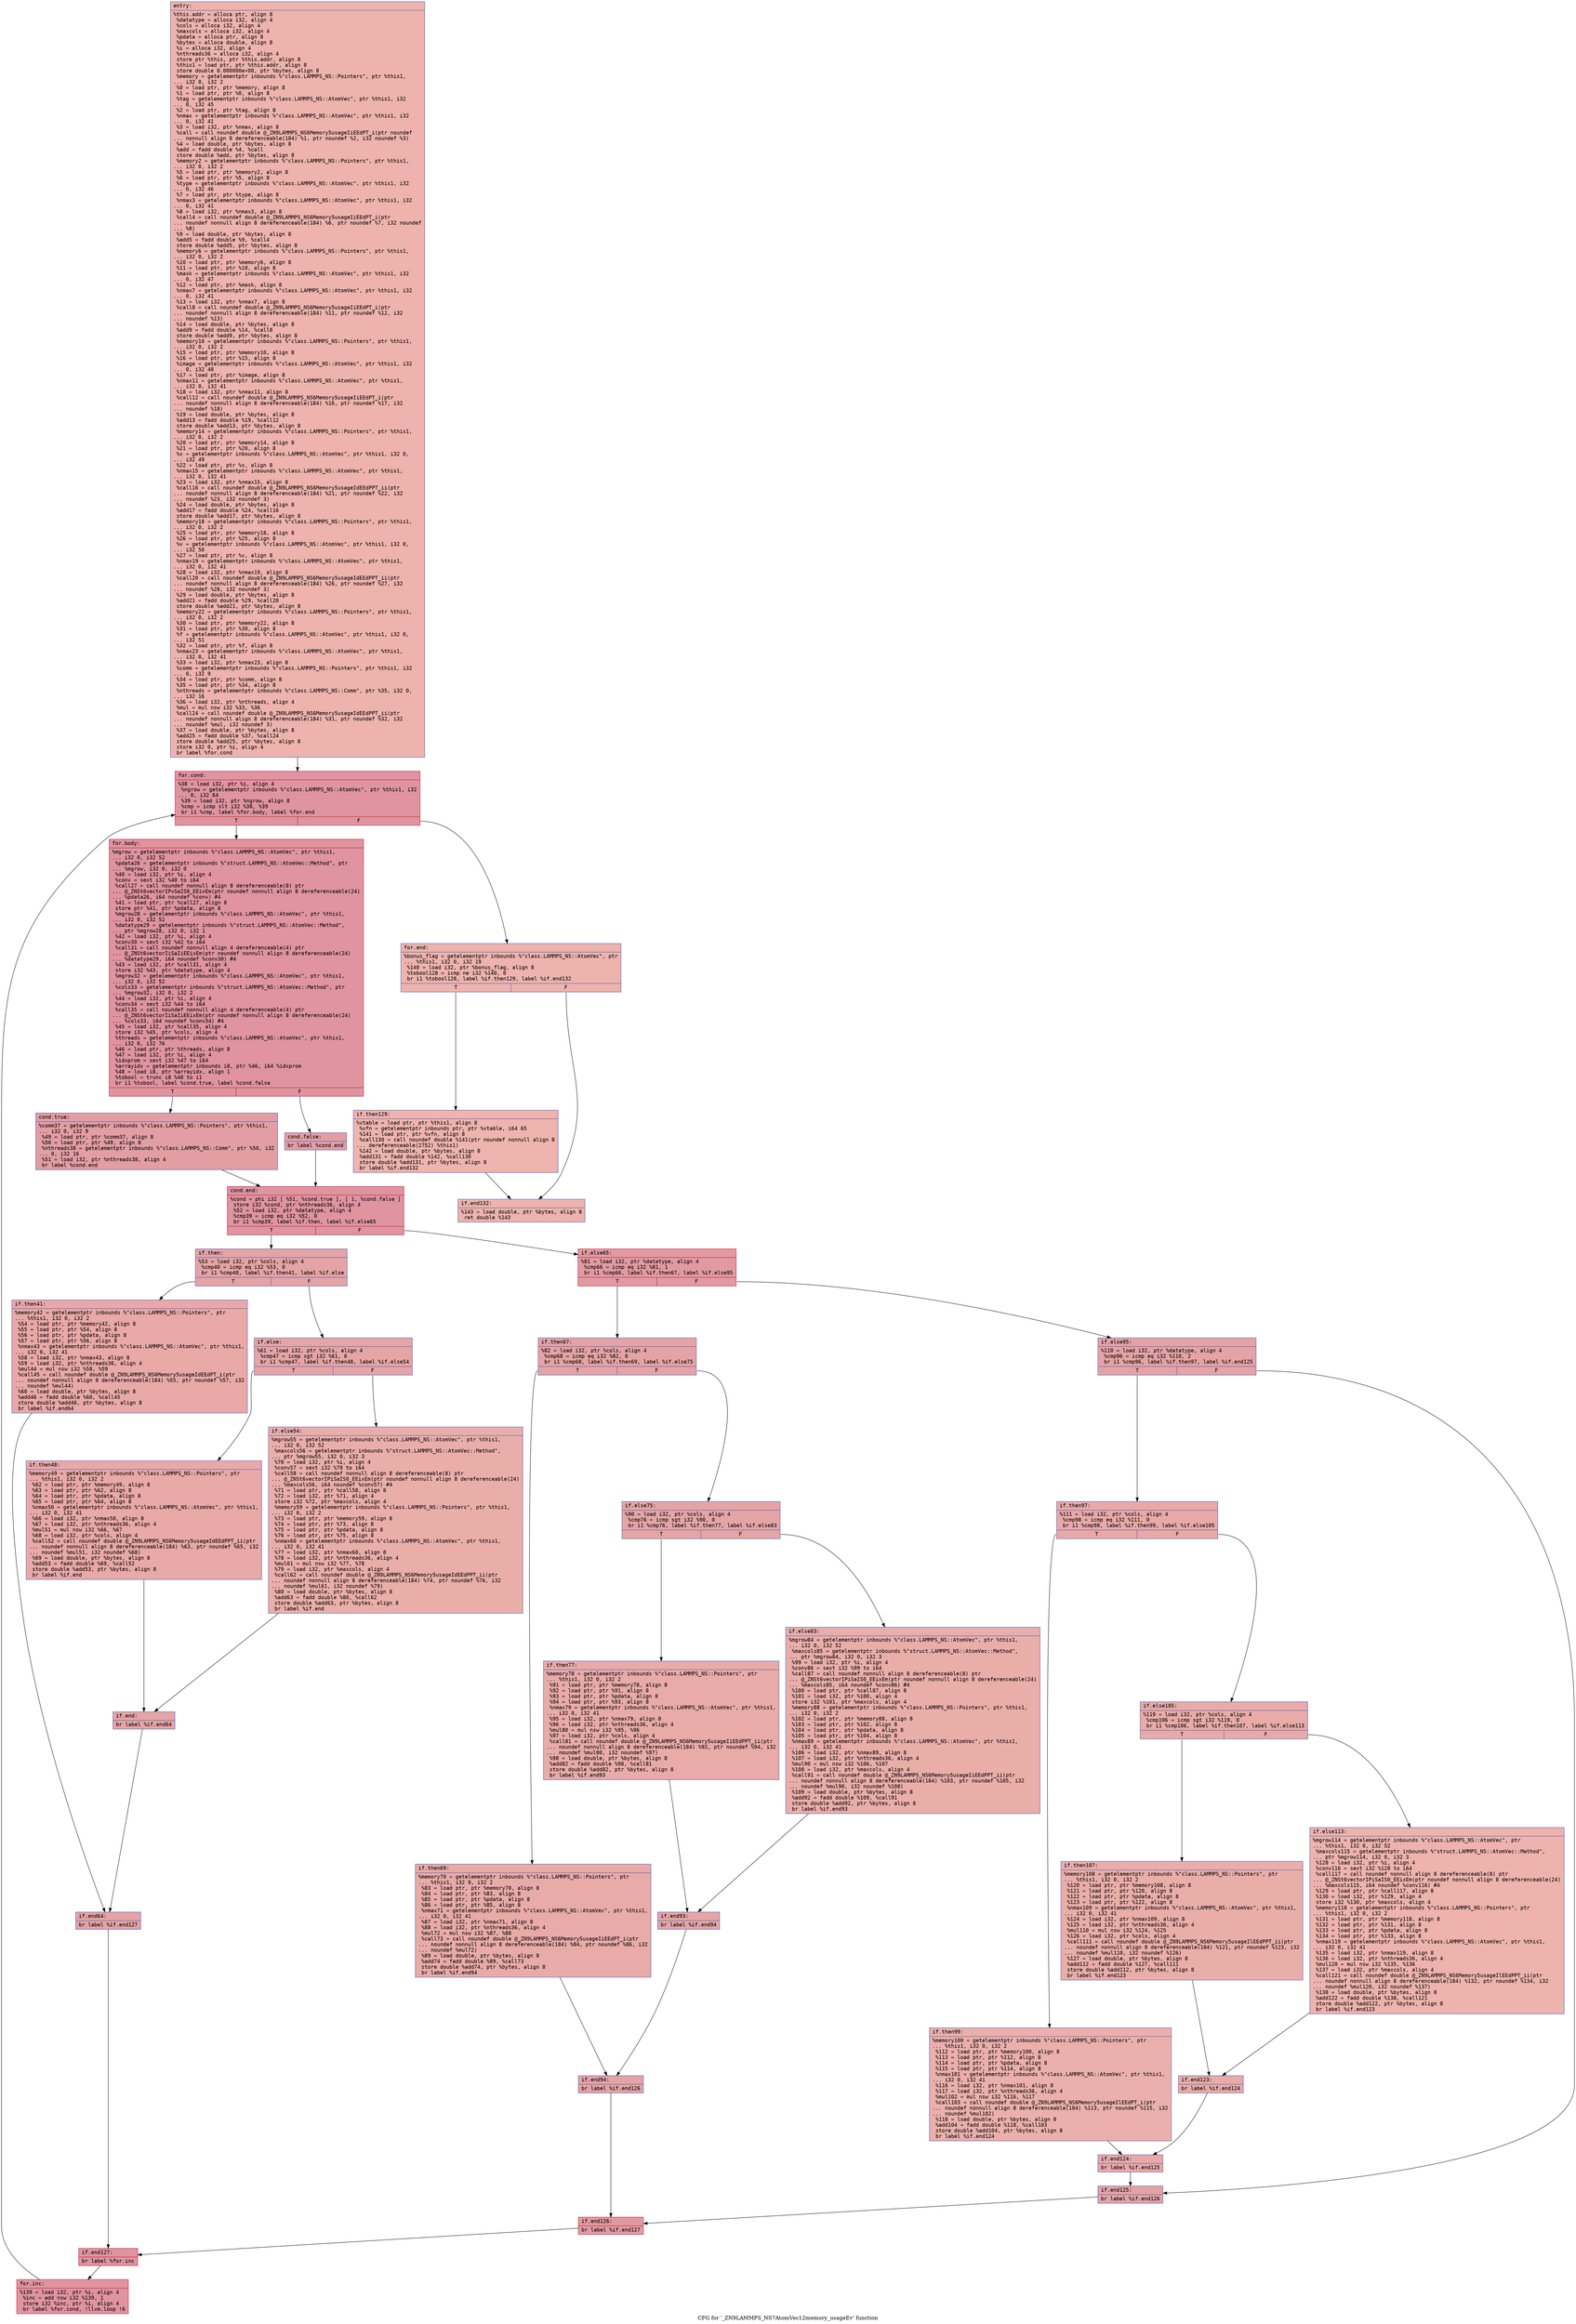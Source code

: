 digraph "CFG for '_ZN9LAMMPS_NS7AtomVec12memory_usageEv' function" {
	label="CFG for '_ZN9LAMMPS_NS7AtomVec12memory_usageEv' function";

	Node0x56285ac01460 [shape=record,color="#3d50c3ff", style=filled, fillcolor="#d6524470" fontname="Courier",label="{entry:\l|  %this.addr = alloca ptr, align 8\l  %datatype = alloca i32, align 4\l  %cols = alloca i32, align 4\l  %maxcols = alloca i32, align 4\l  %pdata = alloca ptr, align 8\l  %bytes = alloca double, align 8\l  %i = alloca i32, align 4\l  %nthreads36 = alloca i32, align 4\l  store ptr %this, ptr %this.addr, align 8\l  %this1 = load ptr, ptr %this.addr, align 8\l  store double 0.000000e+00, ptr %bytes, align 8\l  %memory = getelementptr inbounds %\"class.LAMMPS_NS::Pointers\", ptr %this1,\l... i32 0, i32 2\l  %0 = load ptr, ptr %memory, align 8\l  %1 = load ptr, ptr %0, align 8\l  %tag = getelementptr inbounds %\"class.LAMMPS_NS::AtomVec\", ptr %this1, i32\l... 0, i32 45\l  %2 = load ptr, ptr %tag, align 8\l  %nmax = getelementptr inbounds %\"class.LAMMPS_NS::AtomVec\", ptr %this1, i32\l... 0, i32 41\l  %3 = load i32, ptr %nmax, align 8\l  %call = call noundef double @_ZN9LAMMPS_NS6Memory5usageIiEEdPT_i(ptr noundef\l... nonnull align 8 dereferenceable(184) %1, ptr noundef %2, i32 noundef %3)\l  %4 = load double, ptr %bytes, align 8\l  %add = fadd double %4, %call\l  store double %add, ptr %bytes, align 8\l  %memory2 = getelementptr inbounds %\"class.LAMMPS_NS::Pointers\", ptr %this1,\l... i32 0, i32 2\l  %5 = load ptr, ptr %memory2, align 8\l  %6 = load ptr, ptr %5, align 8\l  %type = getelementptr inbounds %\"class.LAMMPS_NS::AtomVec\", ptr %this1, i32\l... 0, i32 46\l  %7 = load ptr, ptr %type, align 8\l  %nmax3 = getelementptr inbounds %\"class.LAMMPS_NS::AtomVec\", ptr %this1, i32\l... 0, i32 41\l  %8 = load i32, ptr %nmax3, align 8\l  %call4 = call noundef double @_ZN9LAMMPS_NS6Memory5usageIiEEdPT_i(ptr\l... noundef nonnull align 8 dereferenceable(184) %6, ptr noundef %7, i32 noundef\l... %8)\l  %9 = load double, ptr %bytes, align 8\l  %add5 = fadd double %9, %call4\l  store double %add5, ptr %bytes, align 8\l  %memory6 = getelementptr inbounds %\"class.LAMMPS_NS::Pointers\", ptr %this1,\l... i32 0, i32 2\l  %10 = load ptr, ptr %memory6, align 8\l  %11 = load ptr, ptr %10, align 8\l  %mask = getelementptr inbounds %\"class.LAMMPS_NS::AtomVec\", ptr %this1, i32\l... 0, i32 47\l  %12 = load ptr, ptr %mask, align 8\l  %nmax7 = getelementptr inbounds %\"class.LAMMPS_NS::AtomVec\", ptr %this1, i32\l... 0, i32 41\l  %13 = load i32, ptr %nmax7, align 8\l  %call8 = call noundef double @_ZN9LAMMPS_NS6Memory5usageIiEEdPT_i(ptr\l... noundef nonnull align 8 dereferenceable(184) %11, ptr noundef %12, i32\l... noundef %13)\l  %14 = load double, ptr %bytes, align 8\l  %add9 = fadd double %14, %call8\l  store double %add9, ptr %bytes, align 8\l  %memory10 = getelementptr inbounds %\"class.LAMMPS_NS::Pointers\", ptr %this1,\l... i32 0, i32 2\l  %15 = load ptr, ptr %memory10, align 8\l  %16 = load ptr, ptr %15, align 8\l  %image = getelementptr inbounds %\"class.LAMMPS_NS::AtomVec\", ptr %this1, i32\l... 0, i32 48\l  %17 = load ptr, ptr %image, align 8\l  %nmax11 = getelementptr inbounds %\"class.LAMMPS_NS::AtomVec\", ptr %this1,\l... i32 0, i32 41\l  %18 = load i32, ptr %nmax11, align 8\l  %call12 = call noundef double @_ZN9LAMMPS_NS6Memory5usageIiEEdPT_i(ptr\l... noundef nonnull align 8 dereferenceable(184) %16, ptr noundef %17, i32\l... noundef %18)\l  %19 = load double, ptr %bytes, align 8\l  %add13 = fadd double %19, %call12\l  store double %add13, ptr %bytes, align 8\l  %memory14 = getelementptr inbounds %\"class.LAMMPS_NS::Pointers\", ptr %this1,\l... i32 0, i32 2\l  %20 = load ptr, ptr %memory14, align 8\l  %21 = load ptr, ptr %20, align 8\l  %x = getelementptr inbounds %\"class.LAMMPS_NS::AtomVec\", ptr %this1, i32 0,\l... i32 49\l  %22 = load ptr, ptr %x, align 8\l  %nmax15 = getelementptr inbounds %\"class.LAMMPS_NS::AtomVec\", ptr %this1,\l... i32 0, i32 41\l  %23 = load i32, ptr %nmax15, align 8\l  %call16 = call noundef double @_ZN9LAMMPS_NS6Memory5usageIdEEdPPT_ii(ptr\l... noundef nonnull align 8 dereferenceable(184) %21, ptr noundef %22, i32\l... noundef %23, i32 noundef 3)\l  %24 = load double, ptr %bytes, align 8\l  %add17 = fadd double %24, %call16\l  store double %add17, ptr %bytes, align 8\l  %memory18 = getelementptr inbounds %\"class.LAMMPS_NS::Pointers\", ptr %this1,\l... i32 0, i32 2\l  %25 = load ptr, ptr %memory18, align 8\l  %26 = load ptr, ptr %25, align 8\l  %v = getelementptr inbounds %\"class.LAMMPS_NS::AtomVec\", ptr %this1, i32 0,\l... i32 50\l  %27 = load ptr, ptr %v, align 8\l  %nmax19 = getelementptr inbounds %\"class.LAMMPS_NS::AtomVec\", ptr %this1,\l... i32 0, i32 41\l  %28 = load i32, ptr %nmax19, align 8\l  %call20 = call noundef double @_ZN9LAMMPS_NS6Memory5usageIdEEdPPT_ii(ptr\l... noundef nonnull align 8 dereferenceable(184) %26, ptr noundef %27, i32\l... noundef %28, i32 noundef 3)\l  %29 = load double, ptr %bytes, align 8\l  %add21 = fadd double %29, %call20\l  store double %add21, ptr %bytes, align 8\l  %memory22 = getelementptr inbounds %\"class.LAMMPS_NS::Pointers\", ptr %this1,\l... i32 0, i32 2\l  %30 = load ptr, ptr %memory22, align 8\l  %31 = load ptr, ptr %30, align 8\l  %f = getelementptr inbounds %\"class.LAMMPS_NS::AtomVec\", ptr %this1, i32 0,\l... i32 51\l  %32 = load ptr, ptr %f, align 8\l  %nmax23 = getelementptr inbounds %\"class.LAMMPS_NS::AtomVec\", ptr %this1,\l... i32 0, i32 41\l  %33 = load i32, ptr %nmax23, align 8\l  %comm = getelementptr inbounds %\"class.LAMMPS_NS::Pointers\", ptr %this1, i32\l... 0, i32 9\l  %34 = load ptr, ptr %comm, align 8\l  %35 = load ptr, ptr %34, align 8\l  %nthreads = getelementptr inbounds %\"class.LAMMPS_NS::Comm\", ptr %35, i32 0,\l... i32 16\l  %36 = load i32, ptr %nthreads, align 4\l  %mul = mul nsw i32 %33, %36\l  %call24 = call noundef double @_ZN9LAMMPS_NS6Memory5usageIdEEdPPT_ii(ptr\l... noundef nonnull align 8 dereferenceable(184) %31, ptr noundef %32, i32\l... noundef %mul, i32 noundef 3)\l  %37 = load double, ptr %bytes, align 8\l  %add25 = fadd double %37, %call24\l  store double %add25, ptr %bytes, align 8\l  store i32 0, ptr %i, align 4\l  br label %for.cond\l}"];
	Node0x56285ac01460 -> Node0x56285ac05870[tooltip="entry -> for.cond\nProbability 100.00%" ];
	Node0x56285ac05870 [shape=record,color="#b70d28ff", style=filled, fillcolor="#b70d2870" fontname="Courier",label="{for.cond:\l|  %38 = load i32, ptr %i, align 4\l  %ngrow = getelementptr inbounds %\"class.LAMMPS_NS::AtomVec\", ptr %this1, i32\l... 0, i32 64\l  %39 = load i32, ptr %ngrow, align 8\l  %cmp = icmp slt i32 %38, %39\l  br i1 %cmp, label %for.body, label %for.end\l|{<s0>T|<s1>F}}"];
	Node0x56285ac05870:s0 -> Node0x56285ac08560[tooltip="for.cond -> for.body\nProbability 96.88%" ];
	Node0x56285ac05870:s1 -> Node0x56285ac085b0[tooltip="for.cond -> for.end\nProbability 3.12%" ];
	Node0x56285ac08560 [shape=record,color="#b70d28ff", style=filled, fillcolor="#b70d2870" fontname="Courier",label="{for.body:\l|  %mgrow = getelementptr inbounds %\"class.LAMMPS_NS::AtomVec\", ptr %this1,\l... i32 0, i32 52\l  %pdata26 = getelementptr inbounds %\"struct.LAMMPS_NS::AtomVec::Method\", ptr\l... %mgrow, i32 0, i32 0\l  %40 = load i32, ptr %i, align 4\l  %conv = sext i32 %40 to i64\l  %call27 = call noundef nonnull align 8 dereferenceable(8) ptr\l... @_ZNSt6vectorIPvSaIS0_EEixEm(ptr noundef nonnull align 8 dereferenceable(24)\l... %pdata26, i64 noundef %conv) #4\l  %41 = load ptr, ptr %call27, align 8\l  store ptr %41, ptr %pdata, align 8\l  %mgrow28 = getelementptr inbounds %\"class.LAMMPS_NS::AtomVec\", ptr %this1,\l... i32 0, i32 52\l  %datatype29 = getelementptr inbounds %\"struct.LAMMPS_NS::AtomVec::Method\",\l... ptr %mgrow28, i32 0, i32 1\l  %42 = load i32, ptr %i, align 4\l  %conv30 = sext i32 %42 to i64\l  %call31 = call noundef nonnull align 4 dereferenceable(4) ptr\l... @_ZNSt6vectorIiSaIiEEixEm(ptr noundef nonnull align 8 dereferenceable(24)\l... %datatype29, i64 noundef %conv30) #4\l  %43 = load i32, ptr %call31, align 4\l  store i32 %43, ptr %datatype, align 4\l  %mgrow32 = getelementptr inbounds %\"class.LAMMPS_NS::AtomVec\", ptr %this1,\l... i32 0, i32 52\l  %cols33 = getelementptr inbounds %\"struct.LAMMPS_NS::AtomVec::Method\", ptr\l... %mgrow32, i32 0, i32 2\l  %44 = load i32, ptr %i, align 4\l  %conv34 = sext i32 %44 to i64\l  %call35 = call noundef nonnull align 4 dereferenceable(4) ptr\l... @_ZNSt6vectorIiSaIiEEixEm(ptr noundef nonnull align 8 dereferenceable(24)\l... %cols33, i64 noundef %conv34) #4\l  %45 = load i32, ptr %call35, align 4\l  store i32 %45, ptr %cols, align 4\l  %threads = getelementptr inbounds %\"class.LAMMPS_NS::AtomVec\", ptr %this1,\l... i32 0, i32 76\l  %46 = load ptr, ptr %threads, align 8\l  %47 = load i32, ptr %i, align 4\l  %idxprom = sext i32 %47 to i64\l  %arrayidx = getelementptr inbounds i8, ptr %46, i64 %idxprom\l  %48 = load i8, ptr %arrayidx, align 1\l  %tobool = trunc i8 %48 to i1\l  br i1 %tobool, label %cond.true, label %cond.false\l|{<s0>T|<s1>F}}"];
	Node0x56285ac08560:s0 -> Node0x56285ac0a330[tooltip="for.body -> cond.true\nProbability 50.00%" ];
	Node0x56285ac08560:s1 -> Node0x56285ac0a380[tooltip="for.body -> cond.false\nProbability 50.00%" ];
	Node0x56285ac0a330 [shape=record,color="#3d50c3ff", style=filled, fillcolor="#be242e70" fontname="Courier",label="{cond.true:\l|  %comm37 = getelementptr inbounds %\"class.LAMMPS_NS::Pointers\", ptr %this1,\l... i32 0, i32 9\l  %49 = load ptr, ptr %comm37, align 8\l  %50 = load ptr, ptr %49, align 8\l  %nthreads38 = getelementptr inbounds %\"class.LAMMPS_NS::Comm\", ptr %50, i32\l... 0, i32 16\l  %51 = load i32, ptr %nthreads38, align 4\l  br label %cond.end\l}"];
	Node0x56285ac0a330 -> Node0x56285ac0a800[tooltip="cond.true -> cond.end\nProbability 100.00%" ];
	Node0x56285ac0a380 [shape=record,color="#3d50c3ff", style=filled, fillcolor="#be242e70" fontname="Courier",label="{cond.false:\l|  br label %cond.end\l}"];
	Node0x56285ac0a380 -> Node0x56285ac0a800[tooltip="cond.false -> cond.end\nProbability 100.00%" ];
	Node0x56285ac0a800 [shape=record,color="#b70d28ff", style=filled, fillcolor="#b70d2870" fontname="Courier",label="{cond.end:\l|  %cond = phi i32 [ %51, %cond.true ], [ 1, %cond.false ]\l  store i32 %cond, ptr %nthreads36, align 4\l  %52 = load i32, ptr %datatype, align 4\l  %cmp39 = icmp eq i32 %52, 0\l  br i1 %cmp39, label %if.then, label %if.else65\l|{<s0>T|<s1>F}}"];
	Node0x56285ac0a800:s0 -> Node0x56285ac0ab50[tooltip="cond.end -> if.then\nProbability 37.50%" ];
	Node0x56285ac0a800:s1 -> Node0x56285ac0abc0[tooltip="cond.end -> if.else65\nProbability 62.50%" ];
	Node0x56285ac0ab50 [shape=record,color="#3d50c3ff", style=filled, fillcolor="#c32e3170" fontname="Courier",label="{if.then:\l|  %53 = load i32, ptr %cols, align 4\l  %cmp40 = icmp eq i32 %53, 0\l  br i1 %cmp40, label %if.then41, label %if.else\l|{<s0>T|<s1>F}}"];
	Node0x56285ac0ab50:s0 -> Node0x56285ac0ae80[tooltip="if.then -> if.then41\nProbability 37.50%" ];
	Node0x56285ac0ab50:s1 -> Node0x56285ac0af00[tooltip="if.then -> if.else\nProbability 62.50%" ];
	Node0x56285ac0ae80 [shape=record,color="#3d50c3ff", style=filled, fillcolor="#ca3b3770" fontname="Courier",label="{if.then41:\l|  %memory42 = getelementptr inbounds %\"class.LAMMPS_NS::Pointers\", ptr\l... %this1, i32 0, i32 2\l  %54 = load ptr, ptr %memory42, align 8\l  %55 = load ptr, ptr %54, align 8\l  %56 = load ptr, ptr %pdata, align 8\l  %57 = load ptr, ptr %56, align 8\l  %nmax43 = getelementptr inbounds %\"class.LAMMPS_NS::AtomVec\", ptr %this1,\l... i32 0, i32 41\l  %58 = load i32, ptr %nmax43, align 8\l  %59 = load i32, ptr %nthreads36, align 4\l  %mul44 = mul nsw i32 %58, %59\l  %call45 = call noundef double @_ZN9LAMMPS_NS6Memory5usageIdEEdPT_i(ptr\l... noundef nonnull align 8 dereferenceable(184) %55, ptr noundef %57, i32\l... noundef %mul44)\l  %60 = load double, ptr %bytes, align 8\l  %add46 = fadd double %60, %call45\l  store double %add46, ptr %bytes, align 8\l  br label %if.end64\l}"];
	Node0x56285ac0ae80 -> Node0x56285ac0b920[tooltip="if.then41 -> if.end64\nProbability 100.00%" ];
	Node0x56285ac0af00 [shape=record,color="#3d50c3ff", style=filled, fillcolor="#c5333470" fontname="Courier",label="{if.else:\l|  %61 = load i32, ptr %cols, align 4\l  %cmp47 = icmp sgt i32 %61, 0\l  br i1 %cmp47, label %if.then48, label %if.else54\l|{<s0>T|<s1>F}}"];
	Node0x56285ac0af00:s0 -> Node0x56285ac0bb70[tooltip="if.else -> if.then48\nProbability 62.50%" ];
	Node0x56285ac0af00:s1 -> Node0x56285ac0bbf0[tooltip="if.else -> if.else54\nProbability 37.50%" ];
	Node0x56285ac0bb70 [shape=record,color="#3d50c3ff", style=filled, fillcolor="#ca3b3770" fontname="Courier",label="{if.then48:\l|  %memory49 = getelementptr inbounds %\"class.LAMMPS_NS::Pointers\", ptr\l... %this1, i32 0, i32 2\l  %62 = load ptr, ptr %memory49, align 8\l  %63 = load ptr, ptr %62, align 8\l  %64 = load ptr, ptr %pdata, align 8\l  %65 = load ptr, ptr %64, align 8\l  %nmax50 = getelementptr inbounds %\"class.LAMMPS_NS::AtomVec\", ptr %this1,\l... i32 0, i32 41\l  %66 = load i32, ptr %nmax50, align 8\l  %67 = load i32, ptr %nthreads36, align 4\l  %mul51 = mul nsw i32 %66, %67\l  %68 = load i32, ptr %cols, align 4\l  %call52 = call noundef double @_ZN9LAMMPS_NS6Memory5usageIdEEdPPT_ii(ptr\l... noundef nonnull align 8 dereferenceable(184) %63, ptr noundef %65, i32\l... noundef %mul51, i32 noundef %68)\l  %69 = load double, ptr %bytes, align 8\l  %add53 = fadd double %69, %call52\l  store double %add53, ptr %bytes, align 8\l  br label %if.end\l}"];
	Node0x56285ac0bb70 -> Node0x56285ac0c720[tooltip="if.then48 -> if.end\nProbability 100.00%" ];
	Node0x56285ac0bbf0 [shape=record,color="#3d50c3ff", style=filled, fillcolor="#d0473d70" fontname="Courier",label="{if.else54:\l|  %mgrow55 = getelementptr inbounds %\"class.LAMMPS_NS::AtomVec\", ptr %this1,\l... i32 0, i32 52\l  %maxcols56 = getelementptr inbounds %\"struct.LAMMPS_NS::AtomVec::Method\",\l... ptr %mgrow55, i32 0, i32 3\l  %70 = load i32, ptr %i, align 4\l  %conv57 = sext i32 %70 to i64\l  %call58 = call noundef nonnull align 8 dereferenceable(8) ptr\l... @_ZNSt6vectorIPiSaIS0_EEixEm(ptr noundef nonnull align 8 dereferenceable(24)\l... %maxcols56, i64 noundef %conv57) #4\l  %71 = load ptr, ptr %call58, align 8\l  %72 = load i32, ptr %71, align 4\l  store i32 %72, ptr %maxcols, align 4\l  %memory59 = getelementptr inbounds %\"class.LAMMPS_NS::Pointers\", ptr %this1,\l... i32 0, i32 2\l  %73 = load ptr, ptr %memory59, align 8\l  %74 = load ptr, ptr %73, align 8\l  %75 = load ptr, ptr %pdata, align 8\l  %76 = load ptr, ptr %75, align 8\l  %nmax60 = getelementptr inbounds %\"class.LAMMPS_NS::AtomVec\", ptr %this1,\l... i32 0, i32 41\l  %77 = load i32, ptr %nmax60, align 8\l  %78 = load i32, ptr %nthreads36, align 4\l  %mul61 = mul nsw i32 %77, %78\l  %79 = load i32, ptr %maxcols, align 4\l  %call62 = call noundef double @_ZN9LAMMPS_NS6Memory5usageIdEEdPPT_ii(ptr\l... noundef nonnull align 8 dereferenceable(184) %74, ptr noundef %76, i32\l... noundef %mul61, i32 noundef %79)\l  %80 = load double, ptr %bytes, align 8\l  %add63 = fadd double %80, %call62\l  store double %add63, ptr %bytes, align 8\l  br label %if.end\l}"];
	Node0x56285ac0bbf0 -> Node0x56285ac0c720[tooltip="if.else54 -> if.end\nProbability 100.00%" ];
	Node0x56285ac0c720 [shape=record,color="#3d50c3ff", style=filled, fillcolor="#c5333470" fontname="Courier",label="{if.end:\l|  br label %if.end64\l}"];
	Node0x56285ac0c720 -> Node0x56285ac0b920[tooltip="if.end -> if.end64\nProbability 100.00%" ];
	Node0x56285ac0b920 [shape=record,color="#3d50c3ff", style=filled, fillcolor="#c32e3170" fontname="Courier",label="{if.end64:\l|  br label %if.end127\l}"];
	Node0x56285ac0b920 -> Node0x56285ac0ddf0[tooltip="if.end64 -> if.end127\nProbability 100.00%" ];
	Node0x56285ac0abc0 [shape=record,color="#b70d28ff", style=filled, fillcolor="#bb1b2c70" fontname="Courier",label="{if.else65:\l|  %81 = load i32, ptr %datatype, align 4\l  %cmp66 = icmp eq i32 %81, 1\l  br i1 %cmp66, label %if.then67, label %if.else95\l|{<s0>T|<s1>F}}"];
	Node0x56285ac0abc0:s0 -> Node0x56285ac0dfe0[tooltip="if.else65 -> if.then67\nProbability 50.00%" ];
	Node0x56285ac0abc0:s1 -> Node0x56285ac0e030[tooltip="if.else65 -> if.else95\nProbability 50.00%" ];
	Node0x56285ac0dfe0 [shape=record,color="#3d50c3ff", style=filled, fillcolor="#c32e3170" fontname="Courier",label="{if.then67:\l|  %82 = load i32, ptr %cols, align 4\l  %cmp68 = icmp eq i32 %82, 0\l  br i1 %cmp68, label %if.then69, label %if.else75\l|{<s0>T|<s1>F}}"];
	Node0x56285ac0dfe0:s0 -> Node0x56285ac0e290[tooltip="if.then67 -> if.then69\nProbability 37.50%" ];
	Node0x56285ac0dfe0:s1 -> Node0x56285ac0e310[tooltip="if.then67 -> if.else75\nProbability 62.50%" ];
	Node0x56285ac0e290 [shape=record,color="#3d50c3ff", style=filled, fillcolor="#cc403a70" fontname="Courier",label="{if.then69:\l|  %memory70 = getelementptr inbounds %\"class.LAMMPS_NS::Pointers\", ptr\l... %this1, i32 0, i32 2\l  %83 = load ptr, ptr %memory70, align 8\l  %84 = load ptr, ptr %83, align 8\l  %85 = load ptr, ptr %pdata, align 8\l  %86 = load ptr, ptr %85, align 8\l  %nmax71 = getelementptr inbounds %\"class.LAMMPS_NS::AtomVec\", ptr %this1,\l... i32 0, i32 41\l  %87 = load i32, ptr %nmax71, align 8\l  %88 = load i32, ptr %nthreads36, align 4\l  %mul72 = mul nsw i32 %87, %88\l  %call73 = call noundef double @_ZN9LAMMPS_NS6Memory5usageIiEEdPT_i(ptr\l... noundef nonnull align 8 dereferenceable(184) %84, ptr noundef %86, i32\l... noundef %mul72)\l  %89 = load double, ptr %bytes, align 8\l  %add74 = fadd double %89, %call73\l  store double %add74, ptr %bytes, align 8\l  br label %if.end94\l}"];
	Node0x56285ac0e290 -> Node0x56285ac0ec60[tooltip="if.then69 -> if.end94\nProbability 100.00%" ];
	Node0x56285ac0e310 [shape=record,color="#3d50c3ff", style=filled, fillcolor="#c5333470" fontname="Courier",label="{if.else75:\l|  %90 = load i32, ptr %cols, align 4\l  %cmp76 = icmp sgt i32 %90, 0\l  br i1 %cmp76, label %if.then77, label %if.else83\l|{<s0>T|<s1>F}}"];
	Node0x56285ac0e310:s0 -> Node0x56285ac0ee50[tooltip="if.else75 -> if.then77\nProbability 62.50%" ];
	Node0x56285ac0e310:s1 -> Node0x56285ac0eea0[tooltip="if.else75 -> if.else83\nProbability 37.50%" ];
	Node0x56285ac0ee50 [shape=record,color="#3d50c3ff", style=filled, fillcolor="#cc403a70" fontname="Courier",label="{if.then77:\l|  %memory78 = getelementptr inbounds %\"class.LAMMPS_NS::Pointers\", ptr\l... %this1, i32 0, i32 2\l  %91 = load ptr, ptr %memory78, align 8\l  %92 = load ptr, ptr %91, align 8\l  %93 = load ptr, ptr %pdata, align 8\l  %94 = load ptr, ptr %93, align 8\l  %nmax79 = getelementptr inbounds %\"class.LAMMPS_NS::AtomVec\", ptr %this1,\l... i32 0, i32 41\l  %95 = load i32, ptr %nmax79, align 8\l  %96 = load i32, ptr %nthreads36, align 4\l  %mul80 = mul nsw i32 %95, %96\l  %97 = load i32, ptr %cols, align 4\l  %call81 = call noundef double @_ZN9LAMMPS_NS6Memory5usageIiEEdPPT_ii(ptr\l... noundef nonnull align 8 dereferenceable(184) %92, ptr noundef %94, i32\l... noundef %mul80, i32 noundef %97)\l  %98 = load double, ptr %bytes, align 8\l  %add82 = fadd double %98, %call81\l  store double %add82, ptr %bytes, align 8\l  br label %if.end93\l}"];
	Node0x56285ac0ee50 -> Node0x56285ac09eb0[tooltip="if.then77 -> if.end93\nProbability 100.00%" ];
	Node0x56285ac0eea0 [shape=record,color="#3d50c3ff", style=filled, fillcolor="#d0473d70" fontname="Courier",label="{if.else83:\l|  %mgrow84 = getelementptr inbounds %\"class.LAMMPS_NS::AtomVec\", ptr %this1,\l... i32 0, i32 52\l  %maxcols85 = getelementptr inbounds %\"struct.LAMMPS_NS::AtomVec::Method\",\l... ptr %mgrow84, i32 0, i32 3\l  %99 = load i32, ptr %i, align 4\l  %conv86 = sext i32 %99 to i64\l  %call87 = call noundef nonnull align 8 dereferenceable(8) ptr\l... @_ZNSt6vectorIPiSaIS0_EEixEm(ptr noundef nonnull align 8 dereferenceable(24)\l... %maxcols85, i64 noundef %conv86) #4\l  %100 = load ptr, ptr %call87, align 8\l  %101 = load i32, ptr %100, align 4\l  store i32 %101, ptr %maxcols, align 4\l  %memory88 = getelementptr inbounds %\"class.LAMMPS_NS::Pointers\", ptr %this1,\l... i32 0, i32 2\l  %102 = load ptr, ptr %memory88, align 8\l  %103 = load ptr, ptr %102, align 8\l  %104 = load ptr, ptr %pdata, align 8\l  %105 = load ptr, ptr %104, align 8\l  %nmax89 = getelementptr inbounds %\"class.LAMMPS_NS::AtomVec\", ptr %this1,\l... i32 0, i32 41\l  %106 = load i32, ptr %nmax89, align 8\l  %107 = load i32, ptr %nthreads36, align 4\l  %mul90 = mul nsw i32 %106, %107\l  %108 = load i32, ptr %maxcols, align 4\l  %call91 = call noundef double @_ZN9LAMMPS_NS6Memory5usageIiEEdPPT_ii(ptr\l... noundef nonnull align 8 dereferenceable(184) %103, ptr noundef %105, i32\l... noundef %mul90, i32 noundef %108)\l  %109 = load double, ptr %bytes, align 8\l  %add92 = fadd double %109, %call91\l  store double %add92, ptr %bytes, align 8\l  br label %if.end93\l}"];
	Node0x56285ac0eea0 -> Node0x56285ac09eb0[tooltip="if.else83 -> if.end93\nProbability 100.00%" ];
	Node0x56285ac09eb0 [shape=record,color="#3d50c3ff", style=filled, fillcolor="#c5333470" fontname="Courier",label="{if.end93:\l|  br label %if.end94\l}"];
	Node0x56285ac09eb0 -> Node0x56285ac0ec60[tooltip="if.end93 -> if.end94\nProbability 100.00%" ];
	Node0x56285ac0ec60 [shape=record,color="#3d50c3ff", style=filled, fillcolor="#c32e3170" fontname="Courier",label="{if.end94:\l|  br label %if.end126\l}"];
	Node0x56285ac0ec60 -> Node0x56285ac113d0[tooltip="if.end94 -> if.end126\nProbability 100.00%" ];
	Node0x56285ac0e030 [shape=record,color="#3d50c3ff", style=filled, fillcolor="#c32e3170" fontname="Courier",label="{if.else95:\l|  %110 = load i32, ptr %datatype, align 4\l  %cmp96 = icmp eq i32 %110, 2\l  br i1 %cmp96, label %if.then97, label %if.end125\l|{<s0>T|<s1>F}}"];
	Node0x56285ac0e030:s0 -> Node0x56285ac115c0[tooltip="if.else95 -> if.then97\nProbability 50.00%" ];
	Node0x56285ac0e030:s1 -> Node0x56285ac11610[tooltip="if.else95 -> if.end125\nProbability 50.00%" ];
	Node0x56285ac115c0 [shape=record,color="#3d50c3ff", style=filled, fillcolor="#ca3b3770" fontname="Courier",label="{if.then97:\l|  %111 = load i32, ptr %cols, align 4\l  %cmp98 = icmp eq i32 %111, 0\l  br i1 %cmp98, label %if.then99, label %if.else105\l|{<s0>T|<s1>F}}"];
	Node0x56285ac115c0:s0 -> Node0x56285ac11870[tooltip="if.then97 -> if.then99\nProbability 37.50%" ];
	Node0x56285ac115c0:s1 -> Node0x56285ac118f0[tooltip="if.then97 -> if.else105\nProbability 62.50%" ];
	Node0x56285ac11870 [shape=record,color="#3d50c3ff", style=filled, fillcolor="#d24b4070" fontname="Courier",label="{if.then99:\l|  %memory100 = getelementptr inbounds %\"class.LAMMPS_NS::Pointers\", ptr\l... %this1, i32 0, i32 2\l  %112 = load ptr, ptr %memory100, align 8\l  %113 = load ptr, ptr %112, align 8\l  %114 = load ptr, ptr %pdata, align 8\l  %115 = load ptr, ptr %114, align 8\l  %nmax101 = getelementptr inbounds %\"class.LAMMPS_NS::AtomVec\", ptr %this1,\l... i32 0, i32 41\l  %116 = load i32, ptr %nmax101, align 8\l  %117 = load i32, ptr %nthreads36, align 4\l  %mul102 = mul nsw i32 %116, %117\l  %call103 = call noundef double @_ZN9LAMMPS_NS6Memory5usageIlEEdPT_i(ptr\l... noundef nonnull align 8 dereferenceable(184) %113, ptr noundef %115, i32\l... noundef %mul102)\l  %118 = load double, ptr %bytes, align 8\l  %add104 = fadd double %118, %call103\l  store double %add104, ptr %bytes, align 8\l  br label %if.end124\l}"];
	Node0x56285ac11870 -> Node0x56285ac122c0[tooltip="if.then99 -> if.end124\nProbability 100.00%" ];
	Node0x56285ac118f0 [shape=record,color="#3d50c3ff", style=filled, fillcolor="#cc403a70" fontname="Courier",label="{if.else105:\l|  %119 = load i32, ptr %cols, align 4\l  %cmp106 = icmp sgt i32 %119, 0\l  br i1 %cmp106, label %if.then107, label %if.else113\l|{<s0>T|<s1>F}}"];
	Node0x56285ac118f0:s0 -> Node0x56285ac12510[tooltip="if.else105 -> if.then107\nProbability 62.50%" ];
	Node0x56285ac118f0:s1 -> Node0x56285ac12590[tooltip="if.else105 -> if.else113\nProbability 37.50%" ];
	Node0x56285ac12510 [shape=record,color="#3d50c3ff", style=filled, fillcolor="#d0473d70" fontname="Courier",label="{if.then107:\l|  %memory108 = getelementptr inbounds %\"class.LAMMPS_NS::Pointers\", ptr\l... %this1, i32 0, i32 2\l  %120 = load ptr, ptr %memory108, align 8\l  %121 = load ptr, ptr %120, align 8\l  %122 = load ptr, ptr %pdata, align 8\l  %123 = load ptr, ptr %122, align 8\l  %nmax109 = getelementptr inbounds %\"class.LAMMPS_NS::AtomVec\", ptr %this1,\l... i32 0, i32 41\l  %124 = load i32, ptr %nmax109, align 8\l  %125 = load i32, ptr %nthreads36, align 4\l  %mul110 = mul nsw i32 %124, %125\l  %126 = load i32, ptr %cols, align 4\l  %call111 = call noundef double @_ZN9LAMMPS_NS6Memory5usageIlEEdPPT_ii(ptr\l... noundef nonnull align 8 dereferenceable(184) %121, ptr noundef %123, i32\l... noundef %mul110, i32 noundef %126)\l  %127 = load double, ptr %bytes, align 8\l  %add112 = fadd double %127, %call111\l  store double %add112, ptr %bytes, align 8\l  br label %if.end123\l}"];
	Node0x56285ac12510 -> Node0x56285ac13140[tooltip="if.then107 -> if.end123\nProbability 100.00%" ];
	Node0x56285ac12590 [shape=record,color="#3d50c3ff", style=filled, fillcolor="#d6524470" fontname="Courier",label="{if.else113:\l|  %mgrow114 = getelementptr inbounds %\"class.LAMMPS_NS::AtomVec\", ptr\l... %this1, i32 0, i32 52\l  %maxcols115 = getelementptr inbounds %\"struct.LAMMPS_NS::AtomVec::Method\",\l... ptr %mgrow114, i32 0, i32 3\l  %128 = load i32, ptr %i, align 4\l  %conv116 = sext i32 %128 to i64\l  %call117 = call noundef nonnull align 8 dereferenceable(8) ptr\l... @_ZNSt6vectorIPiSaIS0_EEixEm(ptr noundef nonnull align 8 dereferenceable(24)\l... %maxcols115, i64 noundef %conv116) #4\l  %129 = load ptr, ptr %call117, align 8\l  %130 = load i32, ptr %129, align 4\l  store i32 %130, ptr %maxcols, align 4\l  %memory118 = getelementptr inbounds %\"class.LAMMPS_NS::Pointers\", ptr\l... %this1, i32 0, i32 2\l  %131 = load ptr, ptr %memory118, align 8\l  %132 = load ptr, ptr %131, align 8\l  %133 = load ptr, ptr %pdata, align 8\l  %134 = load ptr, ptr %133, align 8\l  %nmax119 = getelementptr inbounds %\"class.LAMMPS_NS::AtomVec\", ptr %this1,\l... i32 0, i32 41\l  %135 = load i32, ptr %nmax119, align 8\l  %136 = load i32, ptr %nthreads36, align 4\l  %mul120 = mul nsw i32 %135, %136\l  %137 = load i32, ptr %maxcols, align 4\l  %call121 = call noundef double @_ZN9LAMMPS_NS6Memory5usageIlEEdPPT_ii(ptr\l... noundef nonnull align 8 dereferenceable(184) %132, ptr noundef %134, i32\l... noundef %mul120, i32 noundef %137)\l  %138 = load double, ptr %bytes, align 8\l  %add122 = fadd double %138, %call121\l  store double %add122, ptr %bytes, align 8\l  br label %if.end123\l}"];
	Node0x56285ac12590 -> Node0x56285ac13140[tooltip="if.else113 -> if.end123\nProbability 100.00%" ];
	Node0x56285ac13140 [shape=record,color="#3d50c3ff", style=filled, fillcolor="#cc403a70" fontname="Courier",label="{if.end123:\l|  br label %if.end124\l}"];
	Node0x56285ac13140 -> Node0x56285ac122c0[tooltip="if.end123 -> if.end124\nProbability 100.00%" ];
	Node0x56285ac122c0 [shape=record,color="#3d50c3ff", style=filled, fillcolor="#ca3b3770" fontname="Courier",label="{if.end124:\l|  br label %if.end125\l}"];
	Node0x56285ac122c0 -> Node0x56285ac11610[tooltip="if.end124 -> if.end125\nProbability 100.00%" ];
	Node0x56285ac11610 [shape=record,color="#3d50c3ff", style=filled, fillcolor="#c32e3170" fontname="Courier",label="{if.end125:\l|  br label %if.end126\l}"];
	Node0x56285ac11610 -> Node0x56285ac113d0[tooltip="if.end125 -> if.end126\nProbability 100.00%" ];
	Node0x56285ac113d0 [shape=record,color="#b70d28ff", style=filled, fillcolor="#bb1b2c70" fontname="Courier",label="{if.end126:\l|  br label %if.end127\l}"];
	Node0x56285ac113d0 -> Node0x56285ac0ddf0[tooltip="if.end126 -> if.end127\nProbability 100.00%" ];
	Node0x56285ac0ddf0 [shape=record,color="#b70d28ff", style=filled, fillcolor="#b70d2870" fontname="Courier",label="{if.end127:\l|  br label %for.inc\l}"];
	Node0x56285ac0ddf0 -> Node0x56285ac14410[tooltip="if.end127 -> for.inc\nProbability 100.00%" ];
	Node0x56285ac14410 [shape=record,color="#b70d28ff", style=filled, fillcolor="#b70d2870" fontname="Courier",label="{for.inc:\l|  %139 = load i32, ptr %i, align 4\l  %inc = add nsw i32 %139, 1\l  store i32 %inc, ptr %i, align 4\l  br label %for.cond, !llvm.loop !6\l}"];
	Node0x56285ac14410 -> Node0x56285ac05870[tooltip="for.inc -> for.cond\nProbability 100.00%" ];
	Node0x56285ac085b0 [shape=record,color="#3d50c3ff", style=filled, fillcolor="#d6524470" fontname="Courier",label="{for.end:\l|  %bonus_flag = getelementptr inbounds %\"class.LAMMPS_NS::AtomVec\", ptr\l... %this1, i32 0, i32 19\l  %140 = load i32, ptr %bonus_flag, align 8\l  %tobool128 = icmp ne i32 %140, 0\l  br i1 %tobool128, label %if.then129, label %if.end132\l|{<s0>T|<s1>F}}"];
	Node0x56285ac085b0:s0 -> Node0x56285ac14a50[tooltip="for.end -> if.then129\nProbability 62.50%" ];
	Node0x56285ac085b0:s1 -> Node0x56285ac14ad0[tooltip="for.end -> if.end132\nProbability 37.50%" ];
	Node0x56285ac14a50 [shape=record,color="#3d50c3ff", style=filled, fillcolor="#d8564670" fontname="Courier",label="{if.then129:\l|  %vtable = load ptr, ptr %this1, align 8\l  %vfn = getelementptr inbounds ptr, ptr %vtable, i64 65\l  %141 = load ptr, ptr %vfn, align 8\l  %call130 = call noundef double %141(ptr noundef nonnull align 8\l... dereferenceable(2752) %this1)\l  %142 = load double, ptr %bytes, align 8\l  %add131 = fadd double %142, %call130\l  store double %add131, ptr %bytes, align 8\l  br label %if.end132\l}"];
	Node0x56285ac14a50 -> Node0x56285ac14ad0[tooltip="if.then129 -> if.end132\nProbability 100.00%" ];
	Node0x56285ac14ad0 [shape=record,color="#3d50c3ff", style=filled, fillcolor="#d6524470" fontname="Courier",label="{if.end132:\l|  %143 = load double, ptr %bytes, align 8\l  ret double %143\l}"];
}
